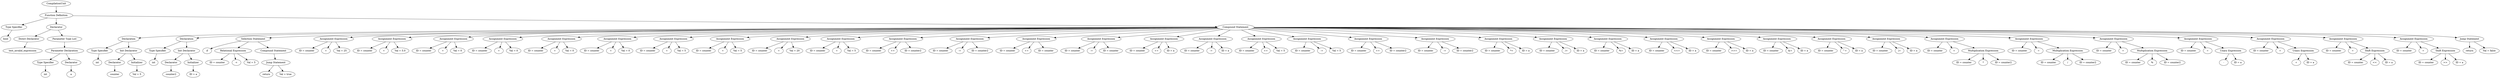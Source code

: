 digraph G {
		Q0[label="CompilationUnit"];
		Q0 -> Q1
		Q1[label="Function Definition"];
		Q1 -> Q2
		Q2[label="Type Specifier"];
		Q2 -> Q3
		Q3[label="bool"];
		Q1 -> Q4
		Q4[label="Declarator"];
		Q4 -> Q5
		Q5[label="Direct Declarator"];
		Q5 -> Q6
		Q6[label="test_invalid_expression"];
		Q4 -> Q7
		Q7[label="Parameter Type List"];
		Q7 -> Q8
		Q8[label="Parameter Declaration"];
		Q8 -> Q9
		Q9[label="Type Specifier"];
		Q9 -> Q10
		Q10[label="int"];
		Q8 -> Q11
		Q11[label="Declarator"];
		Q11 -> Q12
		Q12[label="a"];
		Q1 -> Q13
		Q13[label="Compound Statement"];
		Q13 -> Q14
		Q14[label="Declaration"];
		Q14 -> Q15
		Q15[label="Type Specifier"];
		Q15 -> Q16
		Q16[label="int"];
		Q14 -> Q17
		Q17[label="Init Declarator"];
		Q17 -> Q18
		Q18[label="Declarator"];
		Q18 -> Q19
		Q19[label="counter"];
		Q17 -> Q20
		Q20[label="Initializer"];
		Q20 -> Q21
		Q21[label="Val = 5"];
		Q13 -> Q22
		Q22[label="Declaration"];
		Q22 -> Q23
		Q23[label="Type Specifier"];
		Q23 -> Q24
		Q24[label="int"];
		Q22 -> Q25
		Q25[label="Init Declarator"];
		Q25 -> Q26
		Q26[label="Declarator"];
		Q26 -> Q27
		Q27[label="counter2"];
		Q25 -> Q28
		Q28[label="Initializer"];
		Q28 -> Q29
		Q29[label="ID = a"];
		Q13 -> Q30
		Q30[label="Selection Statement"];
		Q30 -> Q31
		Q31[label="if"];
		Q30 -> Q32
		Q32[label="Relational Expression"];
		Q32 -> Q33
		Q33[label="ID = counter"];
		Q32 -> Q34
		Q34[label="<"];
		Q32 -> Q35
		Q35[label="Val = 5"];
		Q30 -> Q36
		Q36[label="Compound Statement"];
		Q36 -> Q37
		Q37[label="Jump Statement"];
		Q37 -> Q38
		Q38[label="return"];
		Q37 -> Q39
		Q39[label="Val = true"];
		Q13 -> Q40
		Q40[label="Assignment Expression"];
		Q40 -> Q41
		Q41[label="ID = counter"];
		Q40 -> Q42
		Q42[label="="];
		Q40 -> Q43
		Q43[label="Val = 25"];
		Q13 -> Q44
		Q44[label="Assignment Expression"];
		Q44 -> Q45
		Q45[label="ID = counter"];
		Q44 -> Q46
		Q46[label="="];
		Q44 -> Q47
		Q47[label="Val = 5.0"];
		Q13 -> Q48
		Q48[label="Assignment Expression"];
		Q48 -> Q49
		Q49[label="ID = counter"];
		Q48 -> Q50
		Q50[label="="];
		Q48 -> Q51
		Q51[label="Val = 0"];
		Q13 -> Q52
		Q52[label="Assignment Expression"];
		Q52 -> Q53
		Q53[label="ID = counter"];
		Q52 -> Q54
		Q54[label="="];
		Q52 -> Q55
		Q55[label="Val = 0"];
		Q13 -> Q56
		Q56[label="Assignment Expression"];
		Q56 -> Q57
		Q57[label="ID = counter"];
		Q56 -> Q58
		Q58[label="="];
		Q56 -> Q59
		Q59[label="Val = 0"];
		Q13 -> Q60
		Q60[label="Assignment Expression"];
		Q60 -> Q61
		Q61[label="ID = counter"];
		Q60 -> Q62
		Q62[label="="];
		Q60 -> Q63
		Q63[label="Val = 0"];
		Q13 -> Q64
		Q64[label="Assignment Expression"];
		Q64 -> Q65
		Q65[label="ID = counter"];
		Q64 -> Q66
		Q66[label="="];
		Q64 -> Q67
		Q67[label="Val = 5"];
		Q13 -> Q68
		Q68[label="Assignment Expression"];
		Q68 -> Q69
		Q69[label="ID = counter"];
		Q68 -> Q70
		Q70[label="="];
		Q68 -> Q71
		Q71[label="Val = 5"];
		Q13 -> Q72
		Q72[label="Assignment Expression"];
		Q72 -> Q73
		Q73[label="ID = counter"];
		Q72 -> Q74
		Q74[label="="];
		Q72 -> Q75
		Q75[label="Val = 20"];
		Q13 -> Q76
		Q76[label="Assignment Expression"];
		Q76 -> Q77
		Q77[label="ID = counter"];
		Q76 -> Q78
		Q78[label="="];
		Q76 -> Q79
		Q79[label="Val = 5"];
		Q13 -> Q80
		Q80[label="Assignment Expression"];
		Q80 -> Q81
		Q81[label="ID = counter"];
		Q80 -> Q82
		Q82[label="+="];
		Q80 -> Q83
		Q83[label="ID = counter2"];
		Q13 -> Q84
		Q84[label="Assignment Expression"];
		Q84 -> Q85
		Q85[label="ID = counter"];
		Q84 -> Q86
		Q86[label="-="];
		Q84 -> Q87
		Q87[label="ID = counter2"];
		Q13 -> Q88
		Q88[label="Assignment Expression"];
		Q88 -> Q89
		Q89[label="ID = counter"];
		Q88 -> Q90
		Q90[label="+="];
		Q88 -> Q91
		Q91[label="ID = counter"];
		Q13 -> Q92
		Q92[label="Assignment Expression"];
		Q92 -> Q93
		Q93[label="ID = counter"];
		Q92 -> Q94
		Q94[label="-="];
		Q92 -> Q95
		Q95[label="ID = counter"];
		Q13 -> Q96
		Q96[label="Assignment Expression"];
		Q96 -> Q97
		Q97[label="ID = counter"];
		Q96 -> Q98
		Q98[label="+="];
		Q96 -> Q99
		Q99[label="ID = a"];
		Q13 -> Q100
		Q100[label="Assignment Expression"];
		Q100 -> Q101
		Q101[label="ID = counter"];
		Q100 -> Q102
		Q102[label="-="];
		Q100 -> Q103
		Q103[label="ID = a"];
		Q13 -> Q104
		Q104[label="Assignment Expression"];
		Q104 -> Q105
		Q105[label="ID = counter"];
		Q104 -> Q106
		Q106[label="+="];
		Q104 -> Q107
		Q107[label="Val = 5"];
		Q13 -> Q108
		Q108[label="Assignment Expression"];
		Q108 -> Q109
		Q109[label="ID = counter"];
		Q108 -> Q110
		Q110[label="-="];
		Q108 -> Q111
		Q111[label="Val = 5"];
		Q13 -> Q112
		Q112[label="Assignment Expression"];
		Q112 -> Q113
		Q113[label="ID = counter"];
		Q112 -> Q114
		Q114[label="+="];
		Q112 -> Q115
		Q115[label="ID = counter2"];
		Q13 -> Q116
		Q116[label="Assignment Expression"];
		Q116 -> Q117
		Q117[label="ID = counter"];
		Q116 -> Q118
		Q118[label="-="];
		Q116 -> Q119
		Q119[label="ID = counter2"];
		Q13 -> Q120
		Q120[label="Assignment Expression"];
		Q120 -> Q121
		Q121[label="ID = counter"];
		Q120 -> Q122
		Q122[label="*="];
		Q120 -> Q123
		Q123[label="ID = a"];
		Q13 -> Q124
		Q124[label="Assignment Expression"];
		Q124 -> Q125
		Q125[label="ID = counter"];
		Q124 -> Q126
		Q126[label="/="];
		Q124 -> Q127
		Q127[label="ID = a"];
		Q13 -> Q128
		Q128[label="Assignment Expression"];
		Q128 -> Q129
		Q129[label="ID = counter"];
		Q128 -> Q130
		Q130[label="%="];
		Q128 -> Q131
		Q131[label="ID = a"];
		Q13 -> Q132
		Q132[label="Assignment Expression"];
		Q132 -> Q133
		Q133[label="ID = counter"];
		Q132 -> Q134
		Q134[label="<<="];
		Q132 -> Q135
		Q135[label="ID = a"];
		Q13 -> Q136
		Q136[label="Assignment Expression"];
		Q136 -> Q137
		Q137[label="ID = counter"];
		Q136 -> Q138
		Q138[label=">>="];
		Q136 -> Q139
		Q139[label="ID = a"];
		Q13 -> Q140
		Q140[label="Assignment Expression"];
		Q140 -> Q141
		Q141[label="ID = counter"];
		Q140 -> Q142
		Q142[label="&="];
		Q140 -> Q143
		Q143[label="ID = a"];
		Q13 -> Q144
		Q144[label="Assignment Expression"];
		Q144 -> Q145
		Q145[label="ID = counter"];
		Q144 -> Q146
		Q146[label="^="];
		Q144 -> Q147
		Q147[label="ID = a"];
		Q13 -> Q148
		Q148[label="Assignment Expression"];
		Q148 -> Q149
		Q149[label="ID = counter"];
		Q148 -> Q150
		Q150[label="|="];
		Q148 -> Q151
		Q151[label="ID = a"];
		Q13 -> Q152
		Q152[label="Assignment Expression"];
		Q152 -> Q153
		Q153[label="ID = counter"];
		Q152 -> Q154
		Q154[label="="];
		Q152 -> Q155
		Q155[label="Multiplication Expression"];
		Q155 -> Q156
		Q156[label="ID = counter"];
		Q155 -> Q157
		Q157[label="*"];
		Q155 -> Q158
		Q158[label="ID = counter2"];
		Q13 -> Q159
		Q159[label="Assignment Expression"];
		Q159 -> Q160
		Q160[label="ID = counter"];
		Q159 -> Q161
		Q161[label="="];
		Q159 -> Q162
		Q162[label="Multiplication Expression"];
		Q162 -> Q163
		Q163[label="ID = counter"];
		Q162 -> Q164
		Q164[label="/"];
		Q162 -> Q165
		Q165[label="ID = counter2"];
		Q13 -> Q166
		Q166[label="Assignment Expression"];
		Q166 -> Q167
		Q167[label="ID = counter"];
		Q166 -> Q168
		Q168[label="="];
		Q166 -> Q169
		Q169[label="Multiplication Expression"];
		Q169 -> Q170
		Q170[label="ID = counter"];
		Q169 -> Q171
		Q171[label="%"];
		Q169 -> Q172
		Q172[label="ID = counter2"];
		Q13 -> Q173
		Q173[label="Assignment Expression"];
		Q173 -> Q174
		Q174[label="ID = counter"];
		Q173 -> Q175
		Q175[label="="];
		Q173 -> Q176
		Q176[label="Unary Expression"];
		Q176 -> Q177
		Q177[label="-"];
		Q176 -> Q178
		Q178[label="ID = a"];
		Q13 -> Q179
		Q179[label="Assignment Expression"];
		Q179 -> Q180
		Q180[label="ID = counter"];
		Q179 -> Q181
		Q181[label="="];
		Q179 -> Q182
		Q182[label="Unary Expression"];
		Q182 -> Q183
		Q183[label="+"];
		Q182 -> Q184
		Q184[label="ID = a"];
		Q13 -> Q185
		Q185[label="Assignment Expression"];
		Q185 -> Q186
		Q186[label="ID = counter"];
		Q185 -> Q187
		Q187[label="="];
		Q185 -> Q188
		Q188[label="Shift Expression"];
		Q188 -> Q189
		Q189[label="ID = counter"];
		Q188 -> Q190
		Q190[label="<<"];
		Q188 -> Q191
		Q191[label="ID = a"];
		Q13 -> Q192
		Q192[label="Assignment Expression"];
		Q192 -> Q193
		Q193[label="ID = counter"];
		Q192 -> Q194
		Q194[label="="];
		Q192 -> Q195
		Q195[label="Shift Expression"];
		Q195 -> Q196
		Q196[label="ID = counter"];
		Q195 -> Q197
		Q197[label=">>"];
		Q195 -> Q198
		Q198[label="ID = a"];
		Q13 -> Q199
		Q199[label="Jump Statement"];
		Q199 -> Q200
		Q200[label="return"];
		Q199 -> Q201
		Q201[label="Val = false"];
		
}